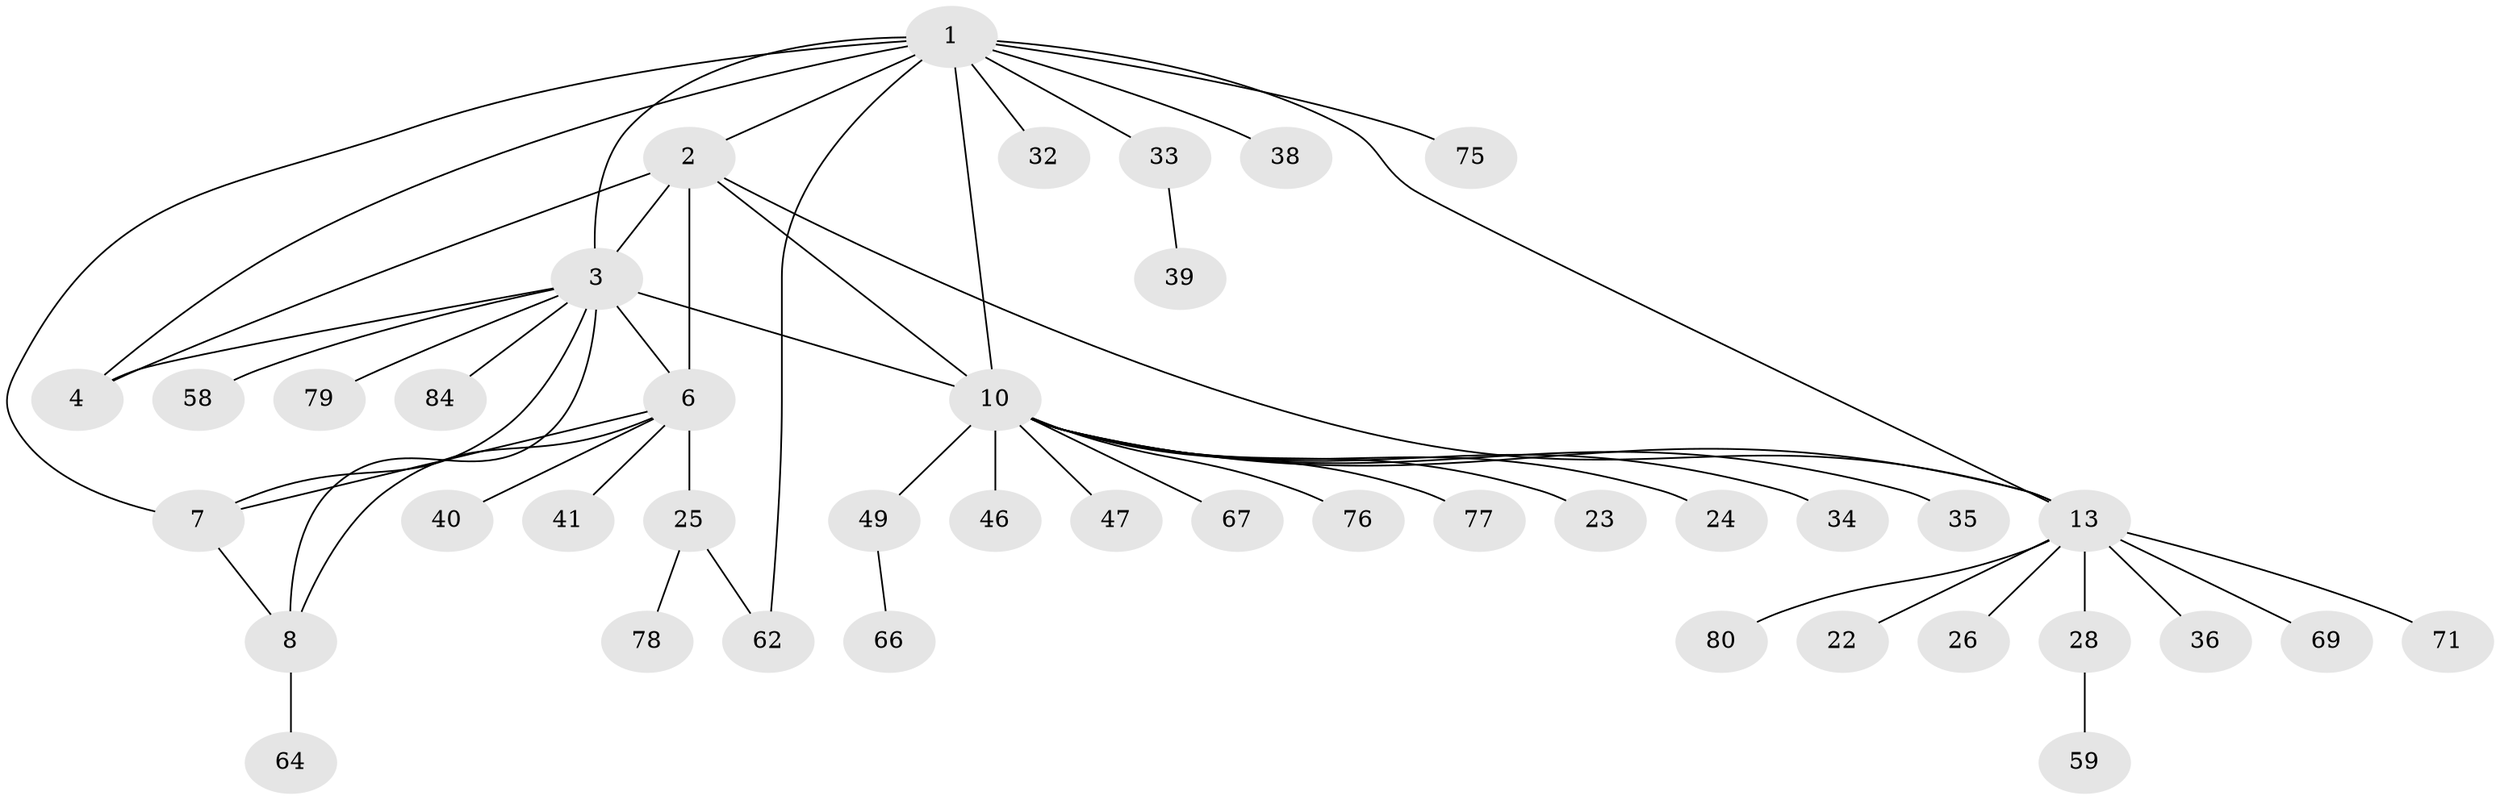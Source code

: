 // original degree distribution, {4: 0.08333333333333333, 7: 0.023809523809523808, 9: 0.023809523809523808, 8: 0.07142857142857142, 5: 0.023809523809523808, 11: 0.011904761904761904, 1: 0.5595238095238095, 2: 0.15476190476190477, 3: 0.047619047619047616}
// Generated by graph-tools (version 1.1) at 2025/16/03/09/25 04:16:11]
// undirected, 42 vertices, 54 edges
graph export_dot {
graph [start="1"]
  node [color=gray90,style=filled];
  1 [super="+17"];
  2 [super="+63"];
  3 [super="+43+30+57+31+37+5"];
  4 [super="+70"];
  6 [super="+45+56"];
  7;
  8;
  10 [super="+16+19+11+12"];
  13 [super="+52+48+14"];
  22;
  23;
  24 [super="+82"];
  25;
  26;
  28 [super="+72"];
  32;
  33;
  34;
  35 [super="+73"];
  36;
  38 [super="+61"];
  39 [super="+44"];
  40;
  41;
  46;
  47;
  49;
  58;
  59;
  62;
  64;
  66;
  67;
  69;
  71;
  75;
  76;
  77;
  78;
  79;
  80;
  84;
  1 -- 2;
  1 -- 3;
  1 -- 4;
  1 -- 32;
  1 -- 33;
  1 -- 38;
  1 -- 7;
  1 -- 10 [weight=3];
  1 -- 75;
  1 -- 62;
  1 -- 13;
  2 -- 3;
  2 -- 4;
  2 -- 13;
  2 -- 10 [weight=2];
  2 -- 6;
  3 -- 4;
  3 -- 84;
  3 -- 58;
  3 -- 79;
  3 -- 6;
  3 -- 7;
  3 -- 8;
  3 -- 10 [weight=4];
  6 -- 7;
  6 -- 8;
  6 -- 25;
  6 -- 40;
  6 -- 41;
  7 -- 8;
  8 -- 64;
  10 -- 24;
  10 -- 35;
  10 -- 67;
  10 -- 13 [weight=3];
  10 -- 23;
  10 -- 77;
  10 -- 49;
  10 -- 47;
  10 -- 76;
  10 -- 34;
  10 -- 46;
  13 -- 22;
  13 -- 26;
  13 -- 28;
  13 -- 80;
  13 -- 36;
  13 -- 69;
  13 -- 71;
  25 -- 62;
  25 -- 78;
  28 -- 59;
  33 -- 39;
  49 -- 66;
}

